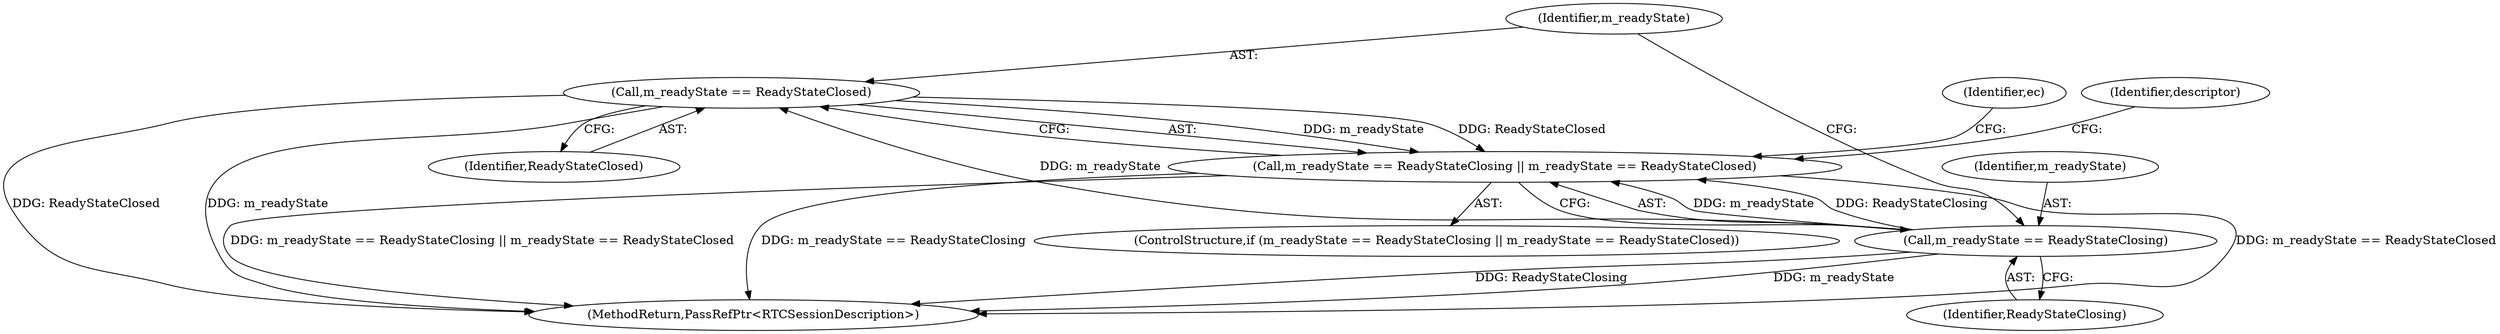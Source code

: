digraph "1_Chrome_ab5e55ff333def909d025ac45da9ffa0d88a63f2_0@API" {
"1000108" [label="(Call,m_readyState == ReadyStateClosed)"];
"1000105" [label="(Call,m_readyState == ReadyStateClosing)"];
"1000104" [label="(Call,m_readyState == ReadyStateClosing || m_readyState == ReadyStateClosed)"];
"1000133" [label="(MethodReturn,PassRefPtr<RTCSessionDescription>)"];
"1000104" [label="(Call,m_readyState == ReadyStateClosing || m_readyState == ReadyStateClosed)"];
"1000109" [label="(Identifier,m_readyState)"];
"1000107" [label="(Identifier,ReadyStateClosing)"];
"1000110" [label="(Identifier,ReadyStateClosed)"];
"1000105" [label="(Call,m_readyState == ReadyStateClosing)"];
"1000113" [label="(Identifier,ec)"];
"1000103" [label="(ControlStructure,if (m_readyState == ReadyStateClosing || m_readyState == ReadyStateClosed))"];
"1000106" [label="(Identifier,m_readyState)"];
"1000119" [label="(Identifier,descriptor)"];
"1000108" [label="(Call,m_readyState == ReadyStateClosed)"];
"1000108" -> "1000104"  [label="AST: "];
"1000108" -> "1000110"  [label="CFG: "];
"1000109" -> "1000108"  [label="AST: "];
"1000110" -> "1000108"  [label="AST: "];
"1000104" -> "1000108"  [label="CFG: "];
"1000108" -> "1000133"  [label="DDG: ReadyStateClosed"];
"1000108" -> "1000133"  [label="DDG: m_readyState"];
"1000108" -> "1000104"  [label="DDG: m_readyState"];
"1000108" -> "1000104"  [label="DDG: ReadyStateClosed"];
"1000105" -> "1000108"  [label="DDG: m_readyState"];
"1000105" -> "1000104"  [label="AST: "];
"1000105" -> "1000107"  [label="CFG: "];
"1000106" -> "1000105"  [label="AST: "];
"1000107" -> "1000105"  [label="AST: "];
"1000109" -> "1000105"  [label="CFG: "];
"1000104" -> "1000105"  [label="CFG: "];
"1000105" -> "1000133"  [label="DDG: ReadyStateClosing"];
"1000105" -> "1000133"  [label="DDG: m_readyState"];
"1000105" -> "1000104"  [label="DDG: m_readyState"];
"1000105" -> "1000104"  [label="DDG: ReadyStateClosing"];
"1000104" -> "1000103"  [label="AST: "];
"1000113" -> "1000104"  [label="CFG: "];
"1000119" -> "1000104"  [label="CFG: "];
"1000104" -> "1000133"  [label="DDG: m_readyState == ReadyStateClosed"];
"1000104" -> "1000133"  [label="DDG: m_readyState == ReadyStateClosing || m_readyState == ReadyStateClosed"];
"1000104" -> "1000133"  [label="DDG: m_readyState == ReadyStateClosing"];
}
